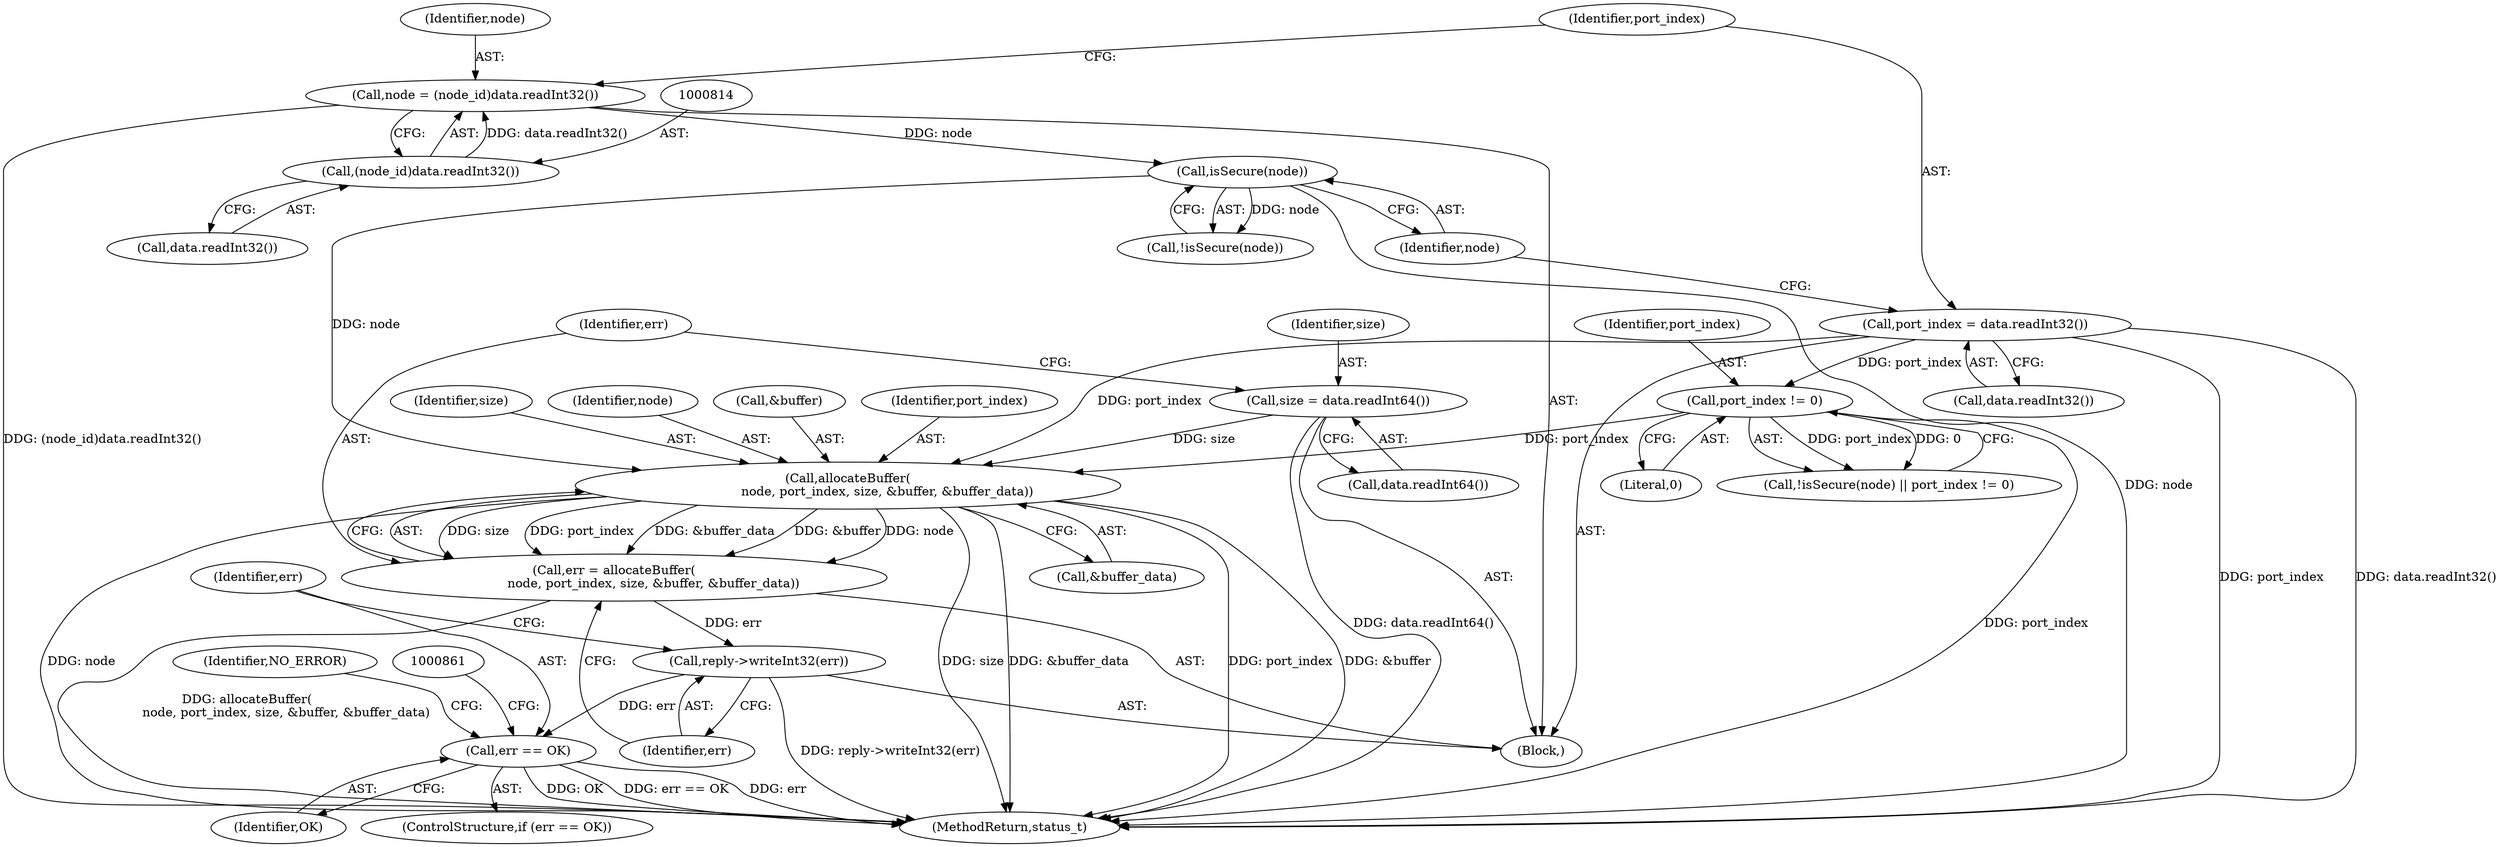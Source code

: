 digraph "0_Android_25be9ac20db51044e1b09ca67906355e4f328d48_0@pointer" {
"1000844" [label="(Call,allocateBuffer(\n                    node, port_index, size, &buffer, &buffer_data))"];
"1000823" [label="(Call,isSecure(node))"];
"1000811" [label="(Call,node = (node_id)data.readInt32())"];
"1000813" [label="(Call,(node_id)data.readInt32())"];
"1000817" [label="(Call,port_index = data.readInt32())"];
"1000825" [label="(Call,port_index != 0)"];
"1000836" [label="(Call,size = data.readInt64())"];
"1000842" [label="(Call,err = allocateBuffer(\n                    node, port_index, size, &buffer, &buffer_data))"];
"1000852" [label="(Call,reply->writeInt32(err))"];
"1000855" [label="(Call,err == OK)"];
"1000854" [label="(ControlStructure,if (err == OK))"];
"1000857" [label="(Identifier,OK)"];
"1000811" [label="(Call,node = (node_id)data.readInt32())"];
"1000842" [label="(Call,err = allocateBuffer(\n                    node, port_index, size, &buffer, &buffer_data))"];
"1000855" [label="(Call,err == OK)"];
"1000815" [label="(Call,data.readInt32())"];
"1000852" [label="(Call,reply->writeInt32(err))"];
"1000826" [label="(Identifier,port_index)"];
"1000817" [label="(Call,port_index = data.readInt32())"];
"1000821" [label="(Call,!isSecure(node) || port_index != 0)"];
"1000837" [label="(Identifier,size)"];
"1000825" [label="(Call,port_index != 0)"];
"1000846" [label="(Identifier,port_index)"];
"1000818" [label="(Identifier,port_index)"];
"1000813" [label="(Call,(node_id)data.readInt32())"];
"1000827" [label="(Literal,0)"];
"1000819" [label="(Call,data.readInt32())"];
"1000836" [label="(Call,size = data.readInt64())"];
"1000838" [label="(Call,data.readInt64())"];
"1000847" [label="(Identifier,size)"];
"1000823" [label="(Call,isSecure(node))"];
"1000856" [label="(Identifier,err)"];
"1000812" [label="(Identifier,node)"];
"1000845" [label="(Identifier,node)"];
"1000868" [label="(Identifier,NO_ERROR)"];
"1000848" [label="(Call,&buffer)"];
"1000805" [label="(Block,)"];
"1000850" [label="(Call,&buffer_data)"];
"1000824" [label="(Identifier,node)"];
"1001056" [label="(MethodReturn,status_t)"];
"1000843" [label="(Identifier,err)"];
"1000853" [label="(Identifier,err)"];
"1000822" [label="(Call,!isSecure(node))"];
"1000844" [label="(Call,allocateBuffer(\n                    node, port_index, size, &buffer, &buffer_data))"];
"1000844" -> "1000842"  [label="AST: "];
"1000844" -> "1000850"  [label="CFG: "];
"1000845" -> "1000844"  [label="AST: "];
"1000846" -> "1000844"  [label="AST: "];
"1000847" -> "1000844"  [label="AST: "];
"1000848" -> "1000844"  [label="AST: "];
"1000850" -> "1000844"  [label="AST: "];
"1000842" -> "1000844"  [label="CFG: "];
"1000844" -> "1001056"  [label="DDG: &buffer_data"];
"1000844" -> "1001056"  [label="DDG: port_index"];
"1000844" -> "1001056"  [label="DDG: &buffer"];
"1000844" -> "1001056"  [label="DDG: node"];
"1000844" -> "1001056"  [label="DDG: size"];
"1000844" -> "1000842"  [label="DDG: size"];
"1000844" -> "1000842"  [label="DDG: port_index"];
"1000844" -> "1000842"  [label="DDG: &buffer_data"];
"1000844" -> "1000842"  [label="DDG: &buffer"];
"1000844" -> "1000842"  [label="DDG: node"];
"1000823" -> "1000844"  [label="DDG: node"];
"1000817" -> "1000844"  [label="DDG: port_index"];
"1000825" -> "1000844"  [label="DDG: port_index"];
"1000836" -> "1000844"  [label="DDG: size"];
"1000823" -> "1000822"  [label="AST: "];
"1000823" -> "1000824"  [label="CFG: "];
"1000824" -> "1000823"  [label="AST: "];
"1000822" -> "1000823"  [label="CFG: "];
"1000823" -> "1001056"  [label="DDG: node"];
"1000823" -> "1000822"  [label="DDG: node"];
"1000811" -> "1000823"  [label="DDG: node"];
"1000811" -> "1000805"  [label="AST: "];
"1000811" -> "1000813"  [label="CFG: "];
"1000812" -> "1000811"  [label="AST: "];
"1000813" -> "1000811"  [label="AST: "];
"1000818" -> "1000811"  [label="CFG: "];
"1000811" -> "1001056"  [label="DDG: (node_id)data.readInt32()"];
"1000813" -> "1000811"  [label="DDG: data.readInt32()"];
"1000813" -> "1000815"  [label="CFG: "];
"1000814" -> "1000813"  [label="AST: "];
"1000815" -> "1000813"  [label="AST: "];
"1000817" -> "1000805"  [label="AST: "];
"1000817" -> "1000819"  [label="CFG: "];
"1000818" -> "1000817"  [label="AST: "];
"1000819" -> "1000817"  [label="AST: "];
"1000824" -> "1000817"  [label="CFG: "];
"1000817" -> "1001056"  [label="DDG: port_index"];
"1000817" -> "1001056"  [label="DDG: data.readInt32()"];
"1000817" -> "1000825"  [label="DDG: port_index"];
"1000825" -> "1000821"  [label="AST: "];
"1000825" -> "1000827"  [label="CFG: "];
"1000826" -> "1000825"  [label="AST: "];
"1000827" -> "1000825"  [label="AST: "];
"1000821" -> "1000825"  [label="CFG: "];
"1000825" -> "1001056"  [label="DDG: port_index"];
"1000825" -> "1000821"  [label="DDG: port_index"];
"1000825" -> "1000821"  [label="DDG: 0"];
"1000836" -> "1000805"  [label="AST: "];
"1000836" -> "1000838"  [label="CFG: "];
"1000837" -> "1000836"  [label="AST: "];
"1000838" -> "1000836"  [label="AST: "];
"1000843" -> "1000836"  [label="CFG: "];
"1000836" -> "1001056"  [label="DDG: data.readInt64()"];
"1000842" -> "1000805"  [label="AST: "];
"1000843" -> "1000842"  [label="AST: "];
"1000853" -> "1000842"  [label="CFG: "];
"1000842" -> "1001056"  [label="DDG: allocateBuffer(\n                    node, port_index, size, &buffer, &buffer_data)"];
"1000842" -> "1000852"  [label="DDG: err"];
"1000852" -> "1000805"  [label="AST: "];
"1000852" -> "1000853"  [label="CFG: "];
"1000853" -> "1000852"  [label="AST: "];
"1000856" -> "1000852"  [label="CFG: "];
"1000852" -> "1001056"  [label="DDG: reply->writeInt32(err)"];
"1000852" -> "1000855"  [label="DDG: err"];
"1000855" -> "1000854"  [label="AST: "];
"1000855" -> "1000857"  [label="CFG: "];
"1000856" -> "1000855"  [label="AST: "];
"1000857" -> "1000855"  [label="AST: "];
"1000861" -> "1000855"  [label="CFG: "];
"1000868" -> "1000855"  [label="CFG: "];
"1000855" -> "1001056"  [label="DDG: OK"];
"1000855" -> "1001056"  [label="DDG: err == OK"];
"1000855" -> "1001056"  [label="DDG: err"];
}

